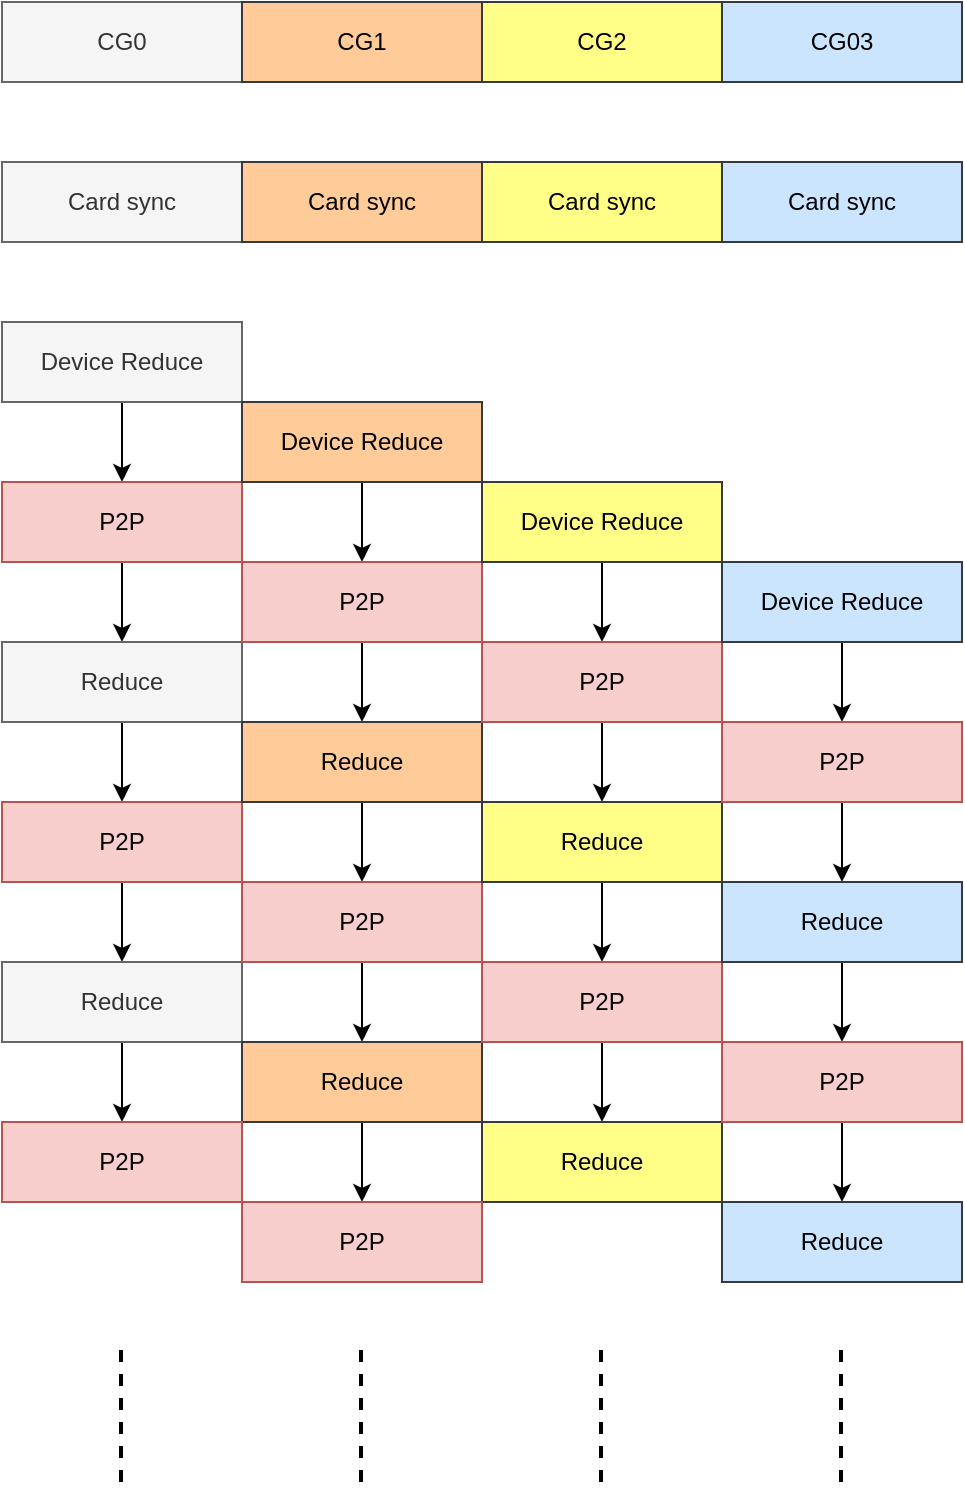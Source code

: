 <mxfile version="21.6.6" type="github">
  <diagram name="Page-1" id="n1sP1j-jqKhxckGY1-EW">
    <mxGraphModel dx="1372" dy="898" grid="1" gridSize="10" guides="1" tooltips="1" connect="1" arrows="1" fold="1" page="1" pageScale="1" pageWidth="850" pageHeight="1100" math="0" shadow="0">
      <root>
        <mxCell id="0" />
        <mxCell id="1" parent="0" />
        <mxCell id="m61RLmyGqCtAsOI8mZ_0-1" value="" style="edgeStyle=orthogonalEdgeStyle;rounded=0;orthogonalLoop=1;jettySize=auto;html=1;" edge="1" parent="1" source="m61RLmyGqCtAsOI8mZ_0-2" target="m61RLmyGqCtAsOI8mZ_0-4">
          <mxGeometry relative="1" as="geometry" />
        </mxCell>
        <mxCell id="m61RLmyGqCtAsOI8mZ_0-2" value="Device Reduce" style="rounded=0;whiteSpace=wrap;html=1;fillColor=#f5f5f5;strokeColor=#666666;fontColor=#333333;" vertex="1" parent="1">
          <mxGeometry x="240" y="160" width="120" height="40" as="geometry" />
        </mxCell>
        <mxCell id="m61RLmyGqCtAsOI8mZ_0-3" value="" style="edgeStyle=orthogonalEdgeStyle;rounded=0;orthogonalLoop=1;jettySize=auto;html=1;" edge="1" parent="1" source="m61RLmyGqCtAsOI8mZ_0-4" target="m61RLmyGqCtAsOI8mZ_0-6">
          <mxGeometry relative="1" as="geometry" />
        </mxCell>
        <mxCell id="m61RLmyGqCtAsOI8mZ_0-4" value="P2P" style="rounded=0;whiteSpace=wrap;html=1;fillColor=#f8cecc;strokeColor=#b85450;" vertex="1" parent="1">
          <mxGeometry x="240" y="240" width="120" height="40" as="geometry" />
        </mxCell>
        <mxCell id="m61RLmyGqCtAsOI8mZ_0-5" value="" style="edgeStyle=orthogonalEdgeStyle;rounded=0;orthogonalLoop=1;jettySize=auto;html=1;" edge="1" parent="1" source="m61RLmyGqCtAsOI8mZ_0-6" target="m61RLmyGqCtAsOI8mZ_0-8">
          <mxGeometry relative="1" as="geometry" />
        </mxCell>
        <mxCell id="m61RLmyGqCtAsOI8mZ_0-6" value="Reduce" style="rounded=0;whiteSpace=wrap;html=1;fillColor=#f5f5f5;strokeColor=#666666;fontColor=#333333;" vertex="1" parent="1">
          <mxGeometry x="240" y="320" width="120" height="40" as="geometry" />
        </mxCell>
        <mxCell id="m61RLmyGqCtAsOI8mZ_0-7" value="" style="edgeStyle=orthogonalEdgeStyle;rounded=0;orthogonalLoop=1;jettySize=auto;html=1;" edge="1" parent="1" source="m61RLmyGqCtAsOI8mZ_0-8" target="m61RLmyGqCtAsOI8mZ_0-9">
          <mxGeometry relative="1" as="geometry" />
        </mxCell>
        <mxCell id="m61RLmyGqCtAsOI8mZ_0-8" value="P2P" style="rounded=0;whiteSpace=wrap;html=1;fillColor=#f8cecc;strokeColor=#b85450;" vertex="1" parent="1">
          <mxGeometry x="240" y="400" width="120" height="40" as="geometry" />
        </mxCell>
        <mxCell id="m61RLmyGqCtAsOI8mZ_0-52" value="" style="edgeStyle=orthogonalEdgeStyle;rounded=0;orthogonalLoop=1;jettySize=auto;html=1;" edge="1" parent="1" source="m61RLmyGqCtAsOI8mZ_0-9" target="m61RLmyGqCtAsOI8mZ_0-51">
          <mxGeometry relative="1" as="geometry" />
        </mxCell>
        <mxCell id="m61RLmyGqCtAsOI8mZ_0-9" value="Reduce" style="rounded=0;whiteSpace=wrap;html=1;fillColor=#f5f5f5;strokeColor=#666666;fontColor=#333333;" vertex="1" parent="1">
          <mxGeometry x="240" y="480" width="120" height="40" as="geometry" />
        </mxCell>
        <mxCell id="m61RLmyGqCtAsOI8mZ_0-10" value="" style="edgeStyle=orthogonalEdgeStyle;rounded=0;orthogonalLoop=1;jettySize=auto;html=1;" edge="1" parent="1" source="m61RLmyGqCtAsOI8mZ_0-11" target="m61RLmyGqCtAsOI8mZ_0-13">
          <mxGeometry relative="1" as="geometry" />
        </mxCell>
        <mxCell id="m61RLmyGqCtAsOI8mZ_0-11" value="Device Reduce" style="rounded=0;whiteSpace=wrap;html=1;fillColor=#ffcc99;strokeColor=#36393d;" vertex="1" parent="1">
          <mxGeometry x="360" y="200" width="120" height="40" as="geometry" />
        </mxCell>
        <mxCell id="m61RLmyGqCtAsOI8mZ_0-12" value="" style="edgeStyle=orthogonalEdgeStyle;rounded=0;orthogonalLoop=1;jettySize=auto;html=1;" edge="1" parent="1" source="m61RLmyGqCtAsOI8mZ_0-13" target="m61RLmyGqCtAsOI8mZ_0-15">
          <mxGeometry relative="1" as="geometry" />
        </mxCell>
        <mxCell id="m61RLmyGqCtAsOI8mZ_0-13" value="P2P" style="rounded=0;whiteSpace=wrap;html=1;fillColor=#f8cecc;strokeColor=#b85450;" vertex="1" parent="1">
          <mxGeometry x="360" y="280" width="120" height="40" as="geometry" />
        </mxCell>
        <mxCell id="m61RLmyGqCtAsOI8mZ_0-14" value="" style="edgeStyle=orthogonalEdgeStyle;rounded=0;orthogonalLoop=1;jettySize=auto;html=1;" edge="1" parent="1" source="m61RLmyGqCtAsOI8mZ_0-15" target="m61RLmyGqCtAsOI8mZ_0-17">
          <mxGeometry relative="1" as="geometry" />
        </mxCell>
        <mxCell id="m61RLmyGqCtAsOI8mZ_0-15" value="Reduce" style="rounded=0;whiteSpace=wrap;html=1;fillColor=#ffcc99;strokeColor=#36393d;" vertex="1" parent="1">
          <mxGeometry x="360" y="360" width="120" height="40" as="geometry" />
        </mxCell>
        <mxCell id="m61RLmyGqCtAsOI8mZ_0-16" value="" style="edgeStyle=orthogonalEdgeStyle;rounded=0;orthogonalLoop=1;jettySize=auto;html=1;" edge="1" parent="1" source="m61RLmyGqCtAsOI8mZ_0-17" target="m61RLmyGqCtAsOI8mZ_0-18">
          <mxGeometry relative="1" as="geometry" />
        </mxCell>
        <mxCell id="m61RLmyGqCtAsOI8mZ_0-17" value="P2P" style="rounded=0;whiteSpace=wrap;html=1;fillColor=#f8cecc;strokeColor=#b85450;" vertex="1" parent="1">
          <mxGeometry x="360" y="440" width="120" height="40" as="geometry" />
        </mxCell>
        <mxCell id="m61RLmyGqCtAsOI8mZ_0-54" value="" style="edgeStyle=orthogonalEdgeStyle;rounded=0;orthogonalLoop=1;jettySize=auto;html=1;" edge="1" parent="1" source="m61RLmyGqCtAsOI8mZ_0-18" target="m61RLmyGqCtAsOI8mZ_0-53">
          <mxGeometry relative="1" as="geometry" />
        </mxCell>
        <mxCell id="m61RLmyGqCtAsOI8mZ_0-18" value="Reduce" style="rounded=0;whiteSpace=wrap;html=1;fillColor=#ffcc99;strokeColor=#36393d;" vertex="1" parent="1">
          <mxGeometry x="360" y="520" width="120" height="40" as="geometry" />
        </mxCell>
        <mxCell id="m61RLmyGqCtAsOI8mZ_0-19" value="" style="edgeStyle=orthogonalEdgeStyle;rounded=0;orthogonalLoop=1;jettySize=auto;html=1;" edge="1" parent="1" source="m61RLmyGqCtAsOI8mZ_0-20" target="m61RLmyGqCtAsOI8mZ_0-22">
          <mxGeometry relative="1" as="geometry" />
        </mxCell>
        <mxCell id="m61RLmyGqCtAsOI8mZ_0-20" value="Device Reduce" style="rounded=0;whiteSpace=wrap;html=1;fillColor=#ffff88;strokeColor=#36393d;" vertex="1" parent="1">
          <mxGeometry x="480" y="240" width="120" height="40" as="geometry" />
        </mxCell>
        <mxCell id="m61RLmyGqCtAsOI8mZ_0-21" value="" style="edgeStyle=orthogonalEdgeStyle;rounded=0;orthogonalLoop=1;jettySize=auto;html=1;" edge="1" parent="1" source="m61RLmyGqCtAsOI8mZ_0-22" target="m61RLmyGqCtAsOI8mZ_0-24">
          <mxGeometry relative="1" as="geometry" />
        </mxCell>
        <mxCell id="m61RLmyGqCtAsOI8mZ_0-22" value="P2P" style="rounded=0;whiteSpace=wrap;html=1;fillColor=#f8cecc;strokeColor=#b85450;" vertex="1" parent="1">
          <mxGeometry x="480" y="320" width="120" height="40" as="geometry" />
        </mxCell>
        <mxCell id="m61RLmyGqCtAsOI8mZ_0-23" value="" style="edgeStyle=orthogonalEdgeStyle;rounded=0;orthogonalLoop=1;jettySize=auto;html=1;" edge="1" parent="1" source="m61RLmyGqCtAsOI8mZ_0-24" target="m61RLmyGqCtAsOI8mZ_0-26">
          <mxGeometry relative="1" as="geometry" />
        </mxCell>
        <mxCell id="m61RLmyGqCtAsOI8mZ_0-24" value="Reduce" style="rounded=0;whiteSpace=wrap;html=1;fillColor=#ffff88;strokeColor=#36393d;" vertex="1" parent="1">
          <mxGeometry x="480" y="400" width="120" height="40" as="geometry" />
        </mxCell>
        <mxCell id="m61RLmyGqCtAsOI8mZ_0-25" value="" style="edgeStyle=orthogonalEdgeStyle;rounded=0;orthogonalLoop=1;jettySize=auto;html=1;" edge="1" parent="1" source="m61RLmyGqCtAsOI8mZ_0-26" target="m61RLmyGqCtAsOI8mZ_0-27">
          <mxGeometry relative="1" as="geometry" />
        </mxCell>
        <mxCell id="m61RLmyGqCtAsOI8mZ_0-26" value="P2P" style="rounded=0;whiteSpace=wrap;html=1;fillColor=#f8cecc;strokeColor=#b85450;" vertex="1" parent="1">
          <mxGeometry x="480" y="480" width="120" height="40" as="geometry" />
        </mxCell>
        <mxCell id="m61RLmyGqCtAsOI8mZ_0-27" value="Reduce" style="rounded=0;whiteSpace=wrap;html=1;fillColor=#ffff88;strokeColor=#36393d;" vertex="1" parent="1">
          <mxGeometry x="480" y="560" width="120" height="40" as="geometry" />
        </mxCell>
        <mxCell id="m61RLmyGqCtAsOI8mZ_0-28" value="" style="edgeStyle=orthogonalEdgeStyle;rounded=0;orthogonalLoop=1;jettySize=auto;html=1;" edge="1" parent="1" source="m61RLmyGqCtAsOI8mZ_0-29" target="m61RLmyGqCtAsOI8mZ_0-31">
          <mxGeometry relative="1" as="geometry" />
        </mxCell>
        <mxCell id="m61RLmyGqCtAsOI8mZ_0-29" value="Device Reduce" style="rounded=0;whiteSpace=wrap;html=1;fillColor=#cce5ff;strokeColor=#36393d;" vertex="1" parent="1">
          <mxGeometry x="600" y="280" width="120" height="40" as="geometry" />
        </mxCell>
        <mxCell id="m61RLmyGqCtAsOI8mZ_0-30" value="" style="edgeStyle=orthogonalEdgeStyle;rounded=0;orthogonalLoop=1;jettySize=auto;html=1;" edge="1" parent="1" source="m61RLmyGqCtAsOI8mZ_0-31" target="m61RLmyGqCtAsOI8mZ_0-33">
          <mxGeometry relative="1" as="geometry" />
        </mxCell>
        <mxCell id="m61RLmyGqCtAsOI8mZ_0-31" value="P2P" style="rounded=0;whiteSpace=wrap;html=1;fillColor=#f8cecc;strokeColor=#b85450;" vertex="1" parent="1">
          <mxGeometry x="600" y="360" width="120" height="40" as="geometry" />
        </mxCell>
        <mxCell id="m61RLmyGqCtAsOI8mZ_0-32" value="" style="edgeStyle=orthogonalEdgeStyle;rounded=0;orthogonalLoop=1;jettySize=auto;html=1;" edge="1" parent="1" source="m61RLmyGqCtAsOI8mZ_0-33" target="m61RLmyGqCtAsOI8mZ_0-35">
          <mxGeometry relative="1" as="geometry" />
        </mxCell>
        <mxCell id="m61RLmyGqCtAsOI8mZ_0-33" value="Reduce" style="rounded=0;whiteSpace=wrap;html=1;fillColor=#cce5ff;strokeColor=#36393d;" vertex="1" parent="1">
          <mxGeometry x="600" y="440" width="120" height="40" as="geometry" />
        </mxCell>
        <mxCell id="m61RLmyGqCtAsOI8mZ_0-34" value="" style="edgeStyle=orthogonalEdgeStyle;rounded=0;orthogonalLoop=1;jettySize=auto;html=1;" edge="1" parent="1" source="m61RLmyGqCtAsOI8mZ_0-35" target="m61RLmyGqCtAsOI8mZ_0-36">
          <mxGeometry relative="1" as="geometry" />
        </mxCell>
        <mxCell id="m61RLmyGqCtAsOI8mZ_0-35" value="P2P" style="rounded=0;whiteSpace=wrap;html=1;fillColor=#f8cecc;strokeColor=#b85450;" vertex="1" parent="1">
          <mxGeometry x="600" y="520" width="120" height="40" as="geometry" />
        </mxCell>
        <mxCell id="m61RLmyGqCtAsOI8mZ_0-36" value="Reduce" style="rounded=0;whiteSpace=wrap;html=1;fillColor=#cce5ff;strokeColor=#36393d;" vertex="1" parent="1">
          <mxGeometry x="600" y="600" width="120" height="40" as="geometry" />
        </mxCell>
        <mxCell id="m61RLmyGqCtAsOI8mZ_0-37" value="CG0" style="rounded=0;whiteSpace=wrap;html=1;fillColor=#f5f5f5;fontColor=#333333;strokeColor=#666666;" vertex="1" parent="1">
          <mxGeometry x="240" width="120" height="40" as="geometry" />
        </mxCell>
        <mxCell id="m61RLmyGqCtAsOI8mZ_0-38" value="CG1" style="rounded=0;whiteSpace=wrap;html=1;fillColor=#ffcc99;strokeColor=#36393d;" vertex="1" parent="1">
          <mxGeometry x="360" width="120" height="40" as="geometry" />
        </mxCell>
        <mxCell id="m61RLmyGqCtAsOI8mZ_0-39" value="CG2" style="rounded=0;whiteSpace=wrap;html=1;fillColor=#ffff88;strokeColor=#36393d;" vertex="1" parent="1">
          <mxGeometry x="480" width="120" height="40" as="geometry" />
        </mxCell>
        <mxCell id="m61RLmyGqCtAsOI8mZ_0-40" value="CG03" style="rounded=0;whiteSpace=wrap;html=1;fillColor=#cce5ff;strokeColor=#36393d;" vertex="1" parent="1">
          <mxGeometry x="600" width="120" height="40" as="geometry" />
        </mxCell>
        <mxCell id="m61RLmyGqCtAsOI8mZ_0-41" value="" style="endArrow=none;dashed=1;html=1;rounded=0;strokeWidth=2;" edge="1" parent="1">
          <mxGeometry width="50" height="50" relative="1" as="geometry">
            <mxPoint x="299.5" y="740" as="sourcePoint" />
            <mxPoint x="299.5" y="670" as="targetPoint" />
          </mxGeometry>
        </mxCell>
        <mxCell id="m61RLmyGqCtAsOI8mZ_0-42" value="" style="endArrow=none;dashed=1;html=1;rounded=0;strokeWidth=2;" edge="1" parent="1">
          <mxGeometry width="50" height="50" relative="1" as="geometry">
            <mxPoint x="419.5" y="740" as="sourcePoint" />
            <mxPoint x="419.5" y="670" as="targetPoint" />
          </mxGeometry>
        </mxCell>
        <mxCell id="m61RLmyGqCtAsOI8mZ_0-43" value="" style="endArrow=none;dashed=1;html=1;rounded=0;strokeWidth=2;" edge="1" parent="1">
          <mxGeometry width="50" height="50" relative="1" as="geometry">
            <mxPoint x="539.5" y="740" as="sourcePoint" />
            <mxPoint x="539.5" y="670" as="targetPoint" />
          </mxGeometry>
        </mxCell>
        <mxCell id="m61RLmyGqCtAsOI8mZ_0-44" value="" style="endArrow=none;dashed=1;html=1;rounded=0;strokeWidth=2;" edge="1" parent="1">
          <mxGeometry width="50" height="50" relative="1" as="geometry">
            <mxPoint x="659.5" y="740" as="sourcePoint" />
            <mxPoint x="659.5" y="670" as="targetPoint" />
          </mxGeometry>
        </mxCell>
        <mxCell id="m61RLmyGqCtAsOI8mZ_0-51" value="P2P" style="rounded=0;whiteSpace=wrap;html=1;fillColor=#f8cecc;strokeColor=#b85450;" vertex="1" parent="1">
          <mxGeometry x="240" y="560" width="120" height="40" as="geometry" />
        </mxCell>
        <mxCell id="m61RLmyGqCtAsOI8mZ_0-53" value="P2P" style="rounded=0;whiteSpace=wrap;html=1;fillColor=#f8cecc;strokeColor=#b85450;" vertex="1" parent="1">
          <mxGeometry x="360" y="600" width="120" height="40" as="geometry" />
        </mxCell>
        <mxCell id="m61RLmyGqCtAsOI8mZ_0-55" value="Card sync" style="rounded=0;whiteSpace=wrap;html=1;fillColor=#f5f5f5;fontColor=#333333;strokeColor=#666666;" vertex="1" parent="1">
          <mxGeometry x="240" y="80" width="120" height="40" as="geometry" />
        </mxCell>
        <mxCell id="m61RLmyGqCtAsOI8mZ_0-56" value="Card sync" style="rounded=0;whiteSpace=wrap;html=1;fillColor=#ffcc99;strokeColor=#36393d;" vertex="1" parent="1">
          <mxGeometry x="360" y="80" width="120" height="40" as="geometry" />
        </mxCell>
        <mxCell id="m61RLmyGqCtAsOI8mZ_0-57" value="Card sync" style="rounded=0;whiteSpace=wrap;html=1;fillColor=#ffff88;strokeColor=#36393d;" vertex="1" parent="1">
          <mxGeometry x="480" y="80" width="120" height="40" as="geometry" />
        </mxCell>
        <mxCell id="m61RLmyGqCtAsOI8mZ_0-58" value="Card sync" style="rounded=0;whiteSpace=wrap;html=1;fillColor=#cce5ff;strokeColor=#36393d;" vertex="1" parent="1">
          <mxGeometry x="600" y="80" width="120" height="40" as="geometry" />
        </mxCell>
      </root>
    </mxGraphModel>
  </diagram>
</mxfile>
